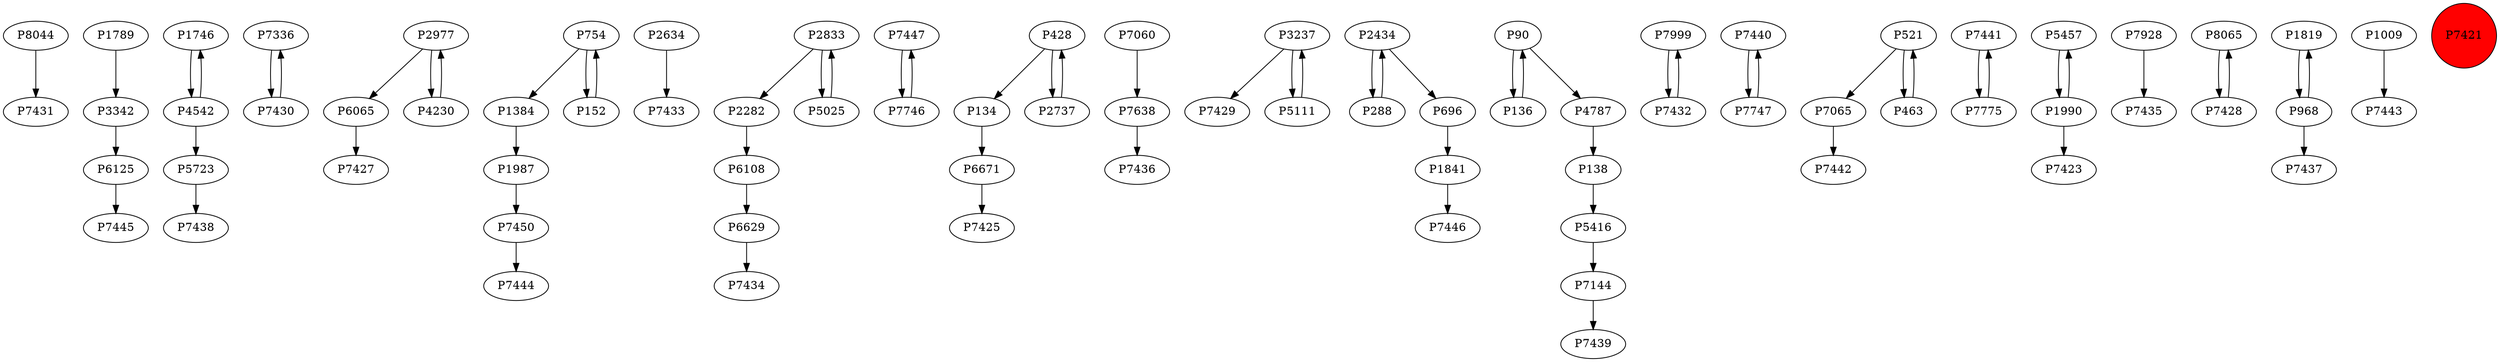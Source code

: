 digraph {
	P8044 -> P7431
	P6125 -> P7445
	P1746 -> P4542
	P7336 -> P7430
	P2977 -> P6065
	P754 -> P1384
	P2634 -> P7433
	P1987 -> P7450
	P2833 -> P2282
	P7450 -> P7444
	P4542 -> P5723
	P7447 -> P7746
	P134 -> P6671
	P7638 -> P7436
	P6108 -> P6629
	P1789 -> P3342
	P3237 -> P7429
	P1841 -> P7446
	P90 -> P136
	P6065 -> P7427
	P7999 -> P7432
	P7440 -> P7747
	P521 -> P7065
	P7065 -> P7442
	P7144 -> P7439
	P521 -> P463
	P4230 -> P2977
	P7441 -> P7775
	P5457 -> P1990
	P754 -> P152
	P7060 -> P7638
	P7746 -> P7447
	P7928 -> P7435
	P4787 -> P138
	P6671 -> P7425
	P152 -> P754
	P5111 -> P3237
	P8065 -> P7428
	P1990 -> P7423
	P2977 -> P4230
	P7430 -> P7336
	P428 -> P134
	P3237 -> P5111
	P1990 -> P5457
	P6629 -> P7434
	P1819 -> P968
	P288 -> P2434
	P90 -> P4787
	P1009 -> P7443
	P428 -> P2737
	P7428 -> P8065
	P2833 -> P5025
	P2434 -> P696
	P7432 -> P7999
	P136 -> P90
	P2434 -> P288
	P4542 -> P1746
	P2737 -> P428
	P696 -> P1841
	P7747 -> P7440
	P1384 -> P1987
	P5416 -> P7144
	P5723 -> P7438
	P5025 -> P2833
	P463 -> P521
	P138 -> P5416
	P968 -> P7437
	P7775 -> P7441
	P968 -> P1819
	P2282 -> P6108
	P3342 -> P6125
	P7421 [shape=circle]
	P7421 [style=filled]
	P7421 [fillcolor=red]
}